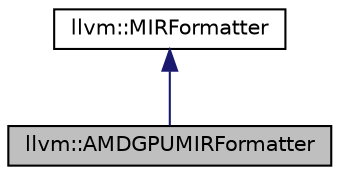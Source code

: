 digraph "llvm::AMDGPUMIRFormatter"
{
 // LATEX_PDF_SIZE
  bgcolor="transparent";
  edge [fontname="Helvetica",fontsize="10",labelfontname="Helvetica",labelfontsize="10"];
  node [fontname="Helvetica",fontsize="10",shape=record];
  Node1 [label="llvm::AMDGPUMIRFormatter",height=0.2,width=0.4,color="black", fillcolor="grey75", style="filled", fontcolor="black",tooltip=" "];
  Node2 -> Node1 [dir="back",color="midnightblue",fontsize="10",style="solid",fontname="Helvetica"];
  Node2 [label="llvm::MIRFormatter",height=0.2,width=0.4,color="black",URL="$classllvm_1_1MIRFormatter.html",tooltip="MIRFormater - Interface to format MIR operand based on target."];
}
